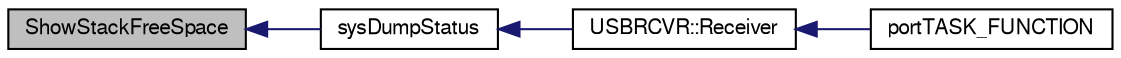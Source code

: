 digraph G
{
  bgcolor="transparent";
  edge [fontname="FreeSans",fontsize=10,labelfontname="FreeSans",labelfontsize=10];
  node [fontname="FreeSans",fontsize=10,shape=record];
  rankdir=LR;
  Node1 [label="ShowStackFreeSpace",height=0.2,width=0.4,color="black", fillcolor="grey75", style="filled" fontcolor="black"];
  Node1 -> Node2 [dir=back,color="midnightblue",fontsize=10,style="solid",fontname="FreeSans"];
  Node2 [label="sysDumpStatus",height=0.2,width=0.4,color="black",URL="$sam7xpud_8cpp.html#3ffbef8314ccf9023edcd7219e79787c"];
  Node2 -> Node3 [dir=back,color="midnightblue",fontsize=10,style="solid",fontname="FreeSans"];
  Node3 [label="USBRCVR::Receiver",height=0.2,width=0.4,color="black",URL="$class_u_s_b_r_c_v_r.html#f8361a896588ddbb643a4b79b59129b5"];
  Node3 -> Node4 [dir=back,color="midnightblue",fontsize=10,style="solid",fontname="FreeSans"];
  Node4 [label="portTASK_FUNCTION",height=0.2,width=0.4,color="black",URL="$usb_tasks_8cpp.html#bf532eb4d4d55d51477ea9534ab711ca"];
}
